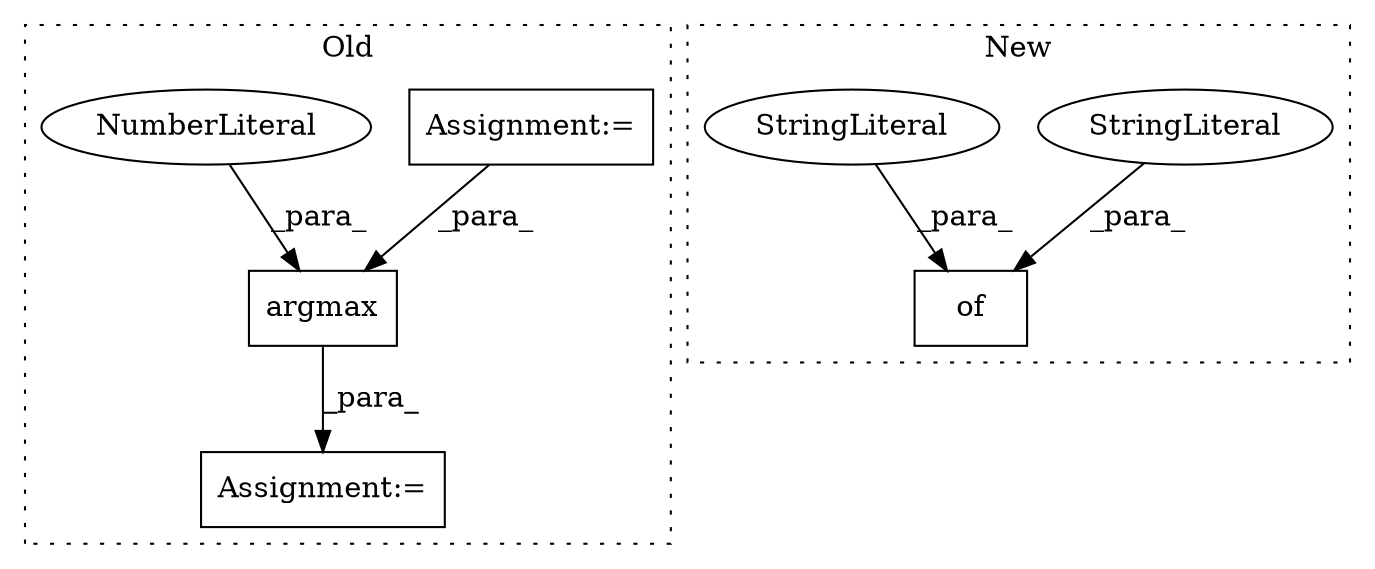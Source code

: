 digraph G {
subgraph cluster0 {
1 [label="argmax" a="32" s="3713,3730" l="7,1" shape="box"];
4 [label="Assignment:=" a="7" s="3662" l="1" shape="box"];
5 [label="Assignment:=" a="7" s="3706" l="1" shape="box"];
6 [label="NumberLiteral" a="34" s="3729" l="1" shape="ellipse"];
label = "Old";
style="dotted";
}
subgraph cluster1 {
2 [label="of" a="32" s="3652,3785" l="3,1" shape="box"];
3 [label="StringLiteral" a="45" s="3655" l="10" shape="ellipse"];
7 [label="StringLiteral" a="45" s="3713" l="13" shape="ellipse"];
label = "New";
style="dotted";
}
1 -> 5 [label="_para_"];
3 -> 2 [label="_para_"];
4 -> 1 [label="_para_"];
6 -> 1 [label="_para_"];
7 -> 2 [label="_para_"];
}
